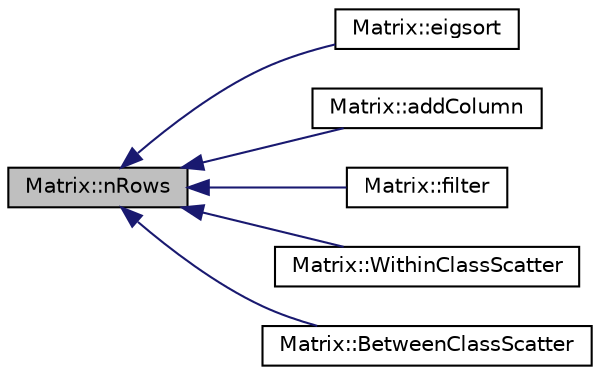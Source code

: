 digraph "Matrix::nRows"
{
  bgcolor="transparent";
  edge [fontname="Helvetica",fontsize="10",labelfontname="Helvetica",labelfontsize="10"];
  node [fontname="Helvetica",fontsize="10",shape=record];
  rankdir="LR";
  Node135 [label="Matrix::nRows",height=0.2,width=0.4,color="black", fillcolor="grey75", style="filled", fontcolor="black"];
  Node135 -> Node136 [dir="back",color="midnightblue",fontsize="10",style="solid",fontname="Helvetica"];
  Node136 [label="Matrix::eigsort",height=0.2,width=0.4,color="black",URL="$classMatrix.html#a86232d13990243ef1dd1e7a514e446cc",tooltip="Sorts eigenvalues by magnitude, sorting their corresponding eigenvectors in te same order..."];
  Node135 -> Node137 [dir="back",color="midnightblue",fontsize="10",style="solid",fontname="Helvetica"];
  Node137 [label="Matrix::addColumn",height=0.2,width=0.4,color="black",URL="$classMatrix.html#abf42ed73264b8442c29de0d2197ce882",tooltip="Adds a column to the matrix at the given position. "];
  Node135 -> Node138 [dir="back",color="midnightblue",fontsize="10",style="solid",fontname="Helvetica"];
  Node138 [label="Matrix::filter",height=0.2,width=0.4,color="black",URL="$classMatrix.html#ab734c3f274f16439a0075b09722768b0",tooltip="Selects a subset of either columns or rows of the matrix. "];
  Node135 -> Node139 [dir="back",color="midnightblue",fontsize="10",style="solid",fontname="Helvetica"];
  Node139 [label="Matrix::WithinClassScatter",height=0.2,width=0.4,color="black",URL="$classMatrix.html#a5fd175e88fc60e7adf403e5c8f0f5670"];
  Node135 -> Node140 [dir="back",color="midnightblue",fontsize="10",style="solid",fontname="Helvetica"];
  Node140 [label="Matrix::BetweenClassScatter",height=0.2,width=0.4,color="black",URL="$classMatrix.html#aa494447ecb454d0486c8462fb2ba9741"];
}
